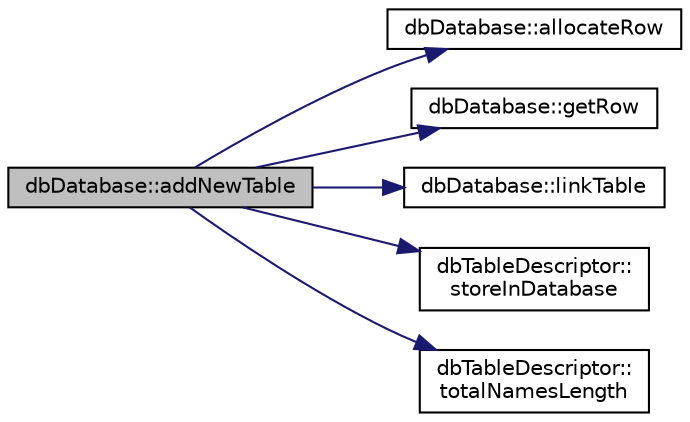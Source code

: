 digraph "dbDatabase::addNewTable"
{
 // INTERACTIVE_SVG=YES
 // LATEX_PDF_SIZE
  edge [fontname="Helvetica",fontsize="10",labelfontname="Helvetica",labelfontsize="10"];
  node [fontname="Helvetica",fontsize="10",shape=record];
  rankdir="LR";
  Node1 [label="dbDatabase::addNewTable",height=0.2,width=0.4,color="black", fillcolor="grey75", style="filled", fontcolor="black",tooltip=" "];
  Node1 -> Node2 [color="midnightblue",fontsize="10",style="solid",fontname="Helvetica"];
  Node2 [label="dbDatabase::allocateRow",height=0.2,width=0.4,color="black", fillcolor="white", style="filled",URL="$classdbDatabase.html#a56838815ecf19269f58d19de695a2e7a",tooltip=" "];
  Node1 -> Node3 [color="midnightblue",fontsize="10",style="solid",fontname="Helvetica"];
  Node3 [label="dbDatabase::getRow",height=0.2,width=0.4,color="black", fillcolor="white", style="filled",URL="$classdbDatabase.html#a7bff04ecc071c89a2e9d27fda8cd326e",tooltip=" "];
  Node1 -> Node4 [color="midnightblue",fontsize="10",style="solid",fontname="Helvetica"];
  Node4 [label="dbDatabase::linkTable",height=0.2,width=0.4,color="black", fillcolor="white", style="filled",URL="$classdbDatabase.html#ac92dba3c54ea234f5fd6f4c7ff831671",tooltip=" "];
  Node1 -> Node5 [color="midnightblue",fontsize="10",style="solid",fontname="Helvetica"];
  Node5 [label="dbTableDescriptor::\lstoreInDatabase",height=0.2,width=0.4,color="black", fillcolor="white", style="filled",URL="$classdbTableDescriptor.html#a8fc8b39697e5d0fa02263433e9d5d99f",tooltip=" "];
  Node1 -> Node6 [color="midnightblue",fontsize="10",style="solid",fontname="Helvetica"];
  Node6 [label="dbTableDescriptor::\ltotalNamesLength",height=0.2,width=0.4,color="black", fillcolor="white", style="filled",URL="$classdbTableDescriptor.html#aa6a88bd4139806e041370bc9ac765475",tooltip=" "];
}
